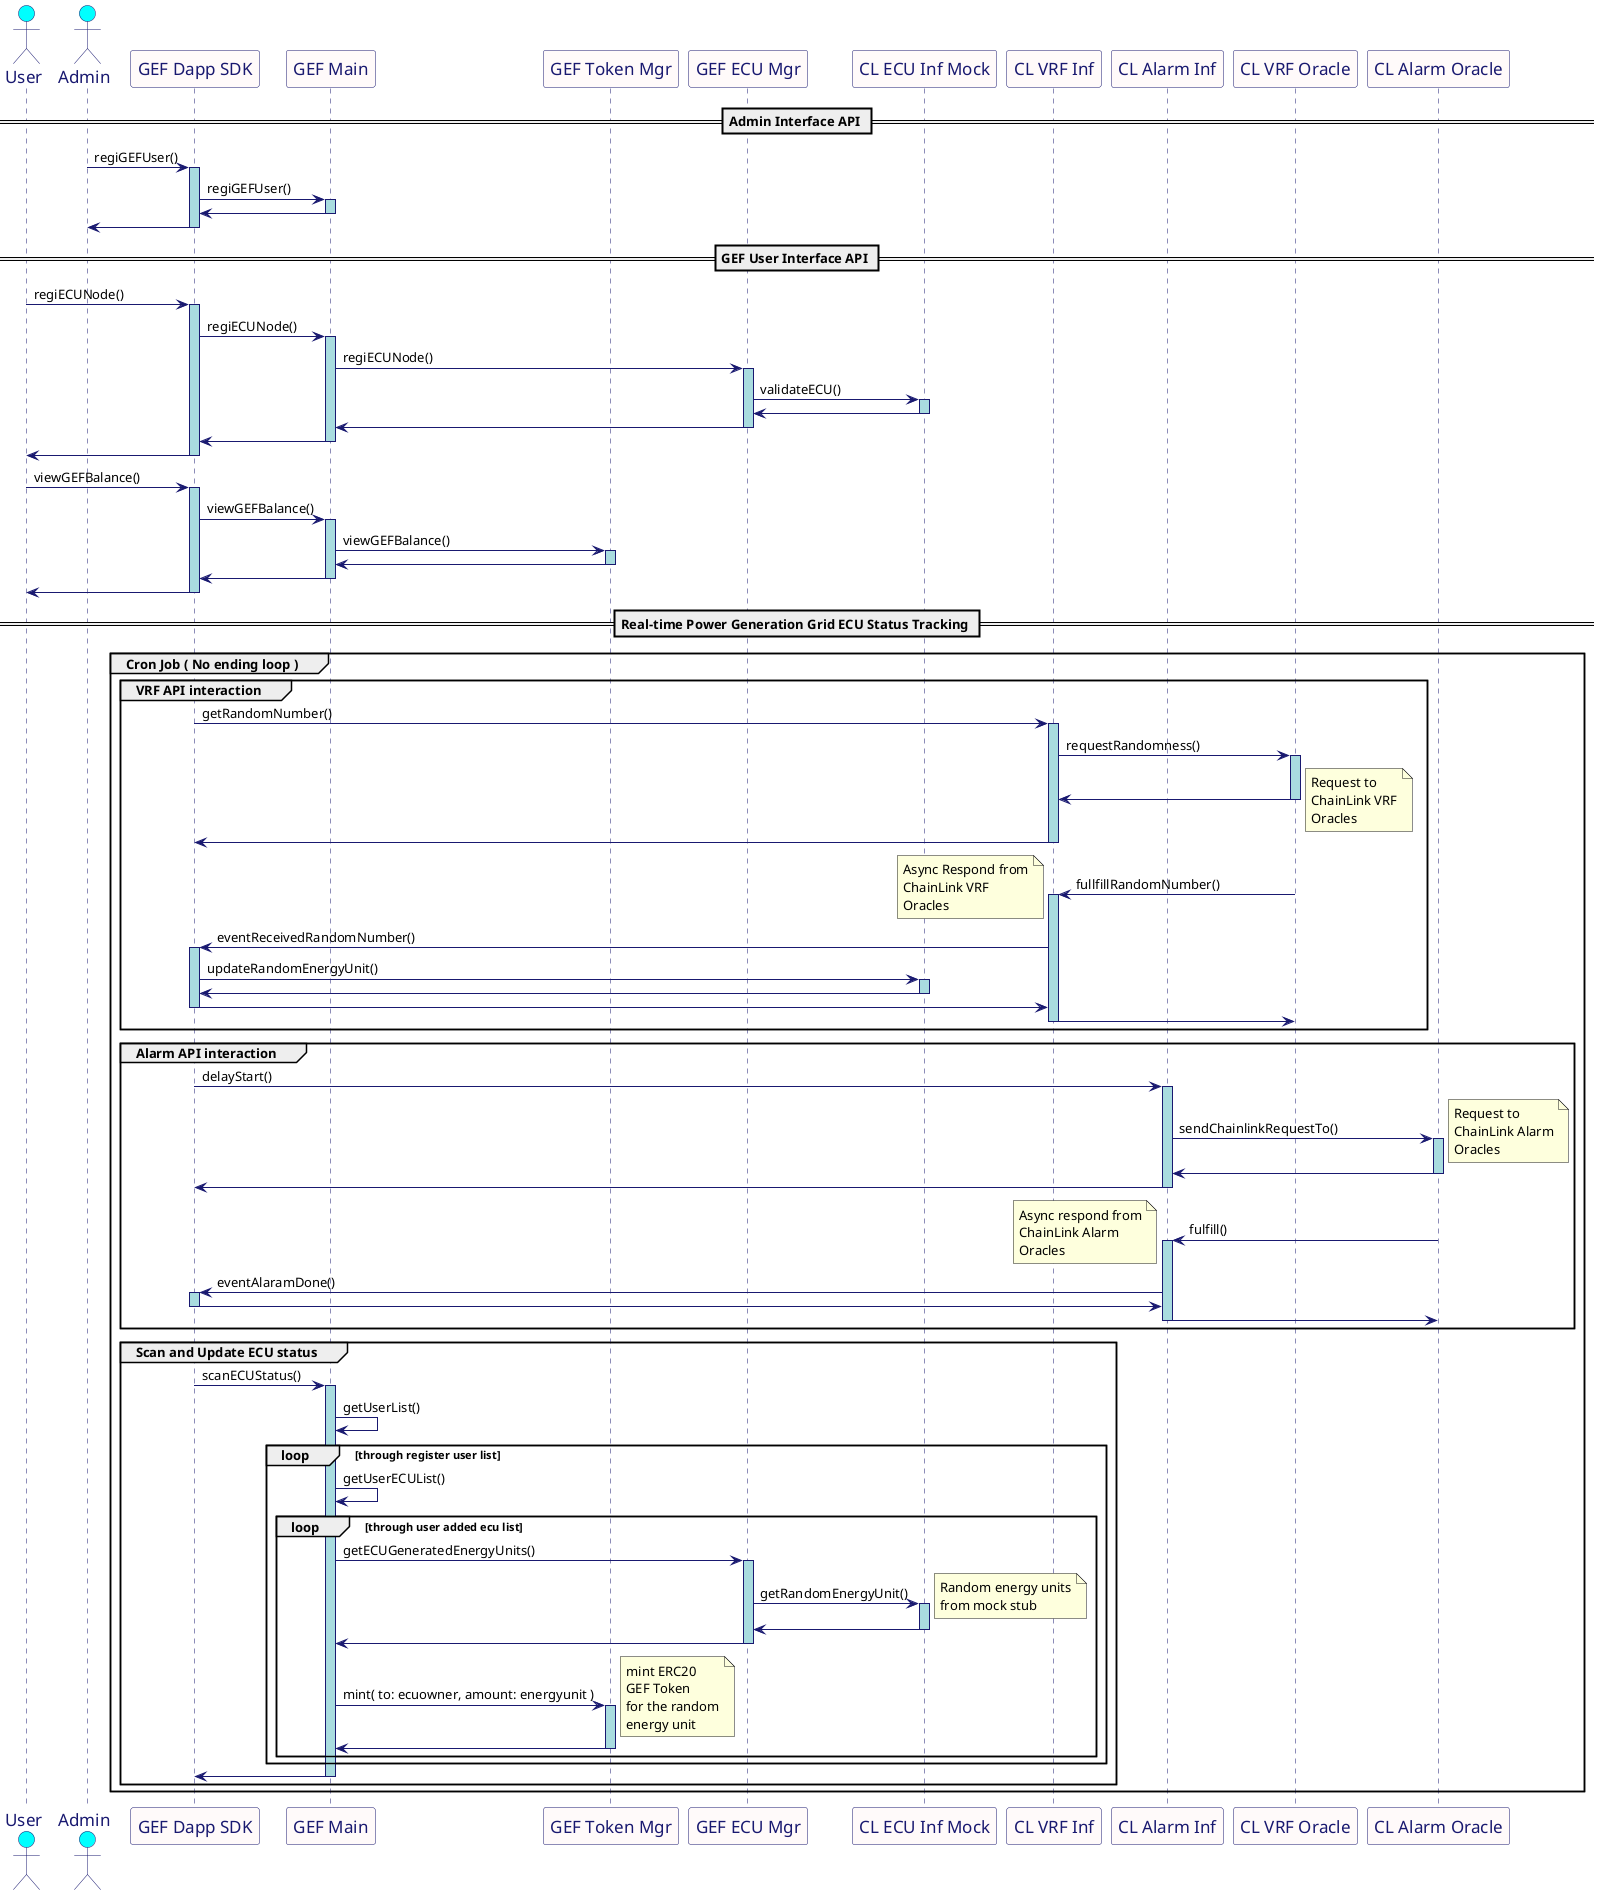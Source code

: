 @startuml

skinparam sequence {
ArrowColor MidnightBlue
ActorBorderColor MidnightBlue
LifeLineBorderColor MidnightBlue
LifeLineBackgroundColor #A9DCDF

ParticipantBorderColor MidnightBlue
ParticipantBackgroundColor snow
ParticipantFontSize 17
ParticipantFontColor MidnightBlue

ActorBackgroundColor aqua
ActorFontColor MidnightBlue
ActorFontSize 17
}

actor User
actor Admin
participant "GEF Dapp SDK" as gapp
participant "GEF Main" as gmain
participant "GEF Token Mgr" as gtoken
participant "GEF ECU Mgr" as gecu
participant "CL ECU Inf Mock" as clecuinf
participant "CL VRF Inf" as clvrf
participant "CL Alarm Inf" as clala
participant "CL VRF Oracle" as clvrfora
participant "CL Alarm Oracle" as clalaora

' Admin Functionality

== Admin Interface API ==

Admin -> gapp: regiGEFUser()
activate gapp

gapp -> gmain: regiGEFUser()
activate gmain

gmain -> gapp:
deactivate gmain

gapp -> Admin:
deactivate gapp

' User Functionality

== GEF User Interface API ==

User -> gapp: regiECUNode()
activate gapp

gapp -> gmain: regiECUNode()
activate gmain

gmain -> gecu: regiECUNode()
activate gecu

gecu -> clecuinf: validateECU()
activate clecuinf

clecuinf -> gecu:
deactivate clecuinf

gecu -> gmain:
deactivate gecu

gmain -> gapp:
deactivate gmain

gapp -> User:
deactivate gapp

User -> gapp: viewGEFBalance()
activate gapp

gapp -> gmain: viewGEFBalance()
activate gmain

gmain -> gtoken:  viewGEFBalance()
activate gtoken

gtoken -> gmain:
deactivate gtoken

gmain -> gapp:
deactivate gmain

gapp -> User:
deactivate gapp

== Real-time Power Generation Grid ECU Status Tracking ==

group Cron Job ( No ending loop )
' RNG

group VRF API interaction
gapp -> clvrf: getRandomNumber()
activate clvrf

clvrf -> clvrfora: requestRandomness()
activate clvrfora

clvrfora -> clvrf:
deactivate clvrfora

note right
Request to
ChainLink VRF
Oracles
end note

clvrf -> gapp:
deactivate clvrf

clvrfora -> clvrf: fullfillRandomNumber()
activate clvrf

note left
Async Respond from
ChainLink VRF
Oracles
end note

clvrf -> gapp: eventReceivedRandomNumber()
activate gapp

gapp -> clecuinf: updateRandomEnergyUnit()
activate clecuinf

clecuinf -> gapp:
deactivate clecuinf

gapp -> clvrf:
deactivate gapp

clvrf -> clvrfora:
deactivate clvrf
end

' Alarm
group Alarm API interaction
gapp -> clala: delayStart()
activate clala

clala -> clalaora: sendChainlinkRequestTo()
activate clalaora

note right
Request to
ChainLink Alarm
Oracles
end note

clalaora -> clala:
deactivate clalaora

clala -> gapp:
deactivate clala

clalaora -> clala: fulfill()
activate clala

note left
Async respond from
ChainLink Alarm
Oracles
end note

clala -> gapp: eventAlaramDone()
activate gapp

gapp -> clala:
deactivate gapp

clala -> clalaora:
deactivate clala

end

' Scan ECU Status

group Scan and Update ECU status
gapp -> gmain: scanECUStatus()
activate gmain

        gmain -> gmain: getUserList()

    loop through register user list

            gmain -> gmain: getUserECUList()

        loop through user added ecu list

            gmain -> gecu: getECUGeneratedEnergyUnits()
            activate gecu

            gecu -> clecuinf: getRandomEnergyUnit()
            activate clecuinf

                note right
                Random energy units
                from mock stub
                end note

            clecuinf -> gecu:
            deactivate clecuinf

            gecu -> gmain:
            deactivate gecu

            gmain -> gtoken: mint( to: ecuowner, amount: energyunit )
            activate gtoken

                note right
                mint ERC20
                GEF Token
                for the random
                energy unit
                end note

            gtoken -> gmain:
            deactivate gtoken

        end

    end

gmain -> gapp:
deactivate gmain

end

end

@enduml
